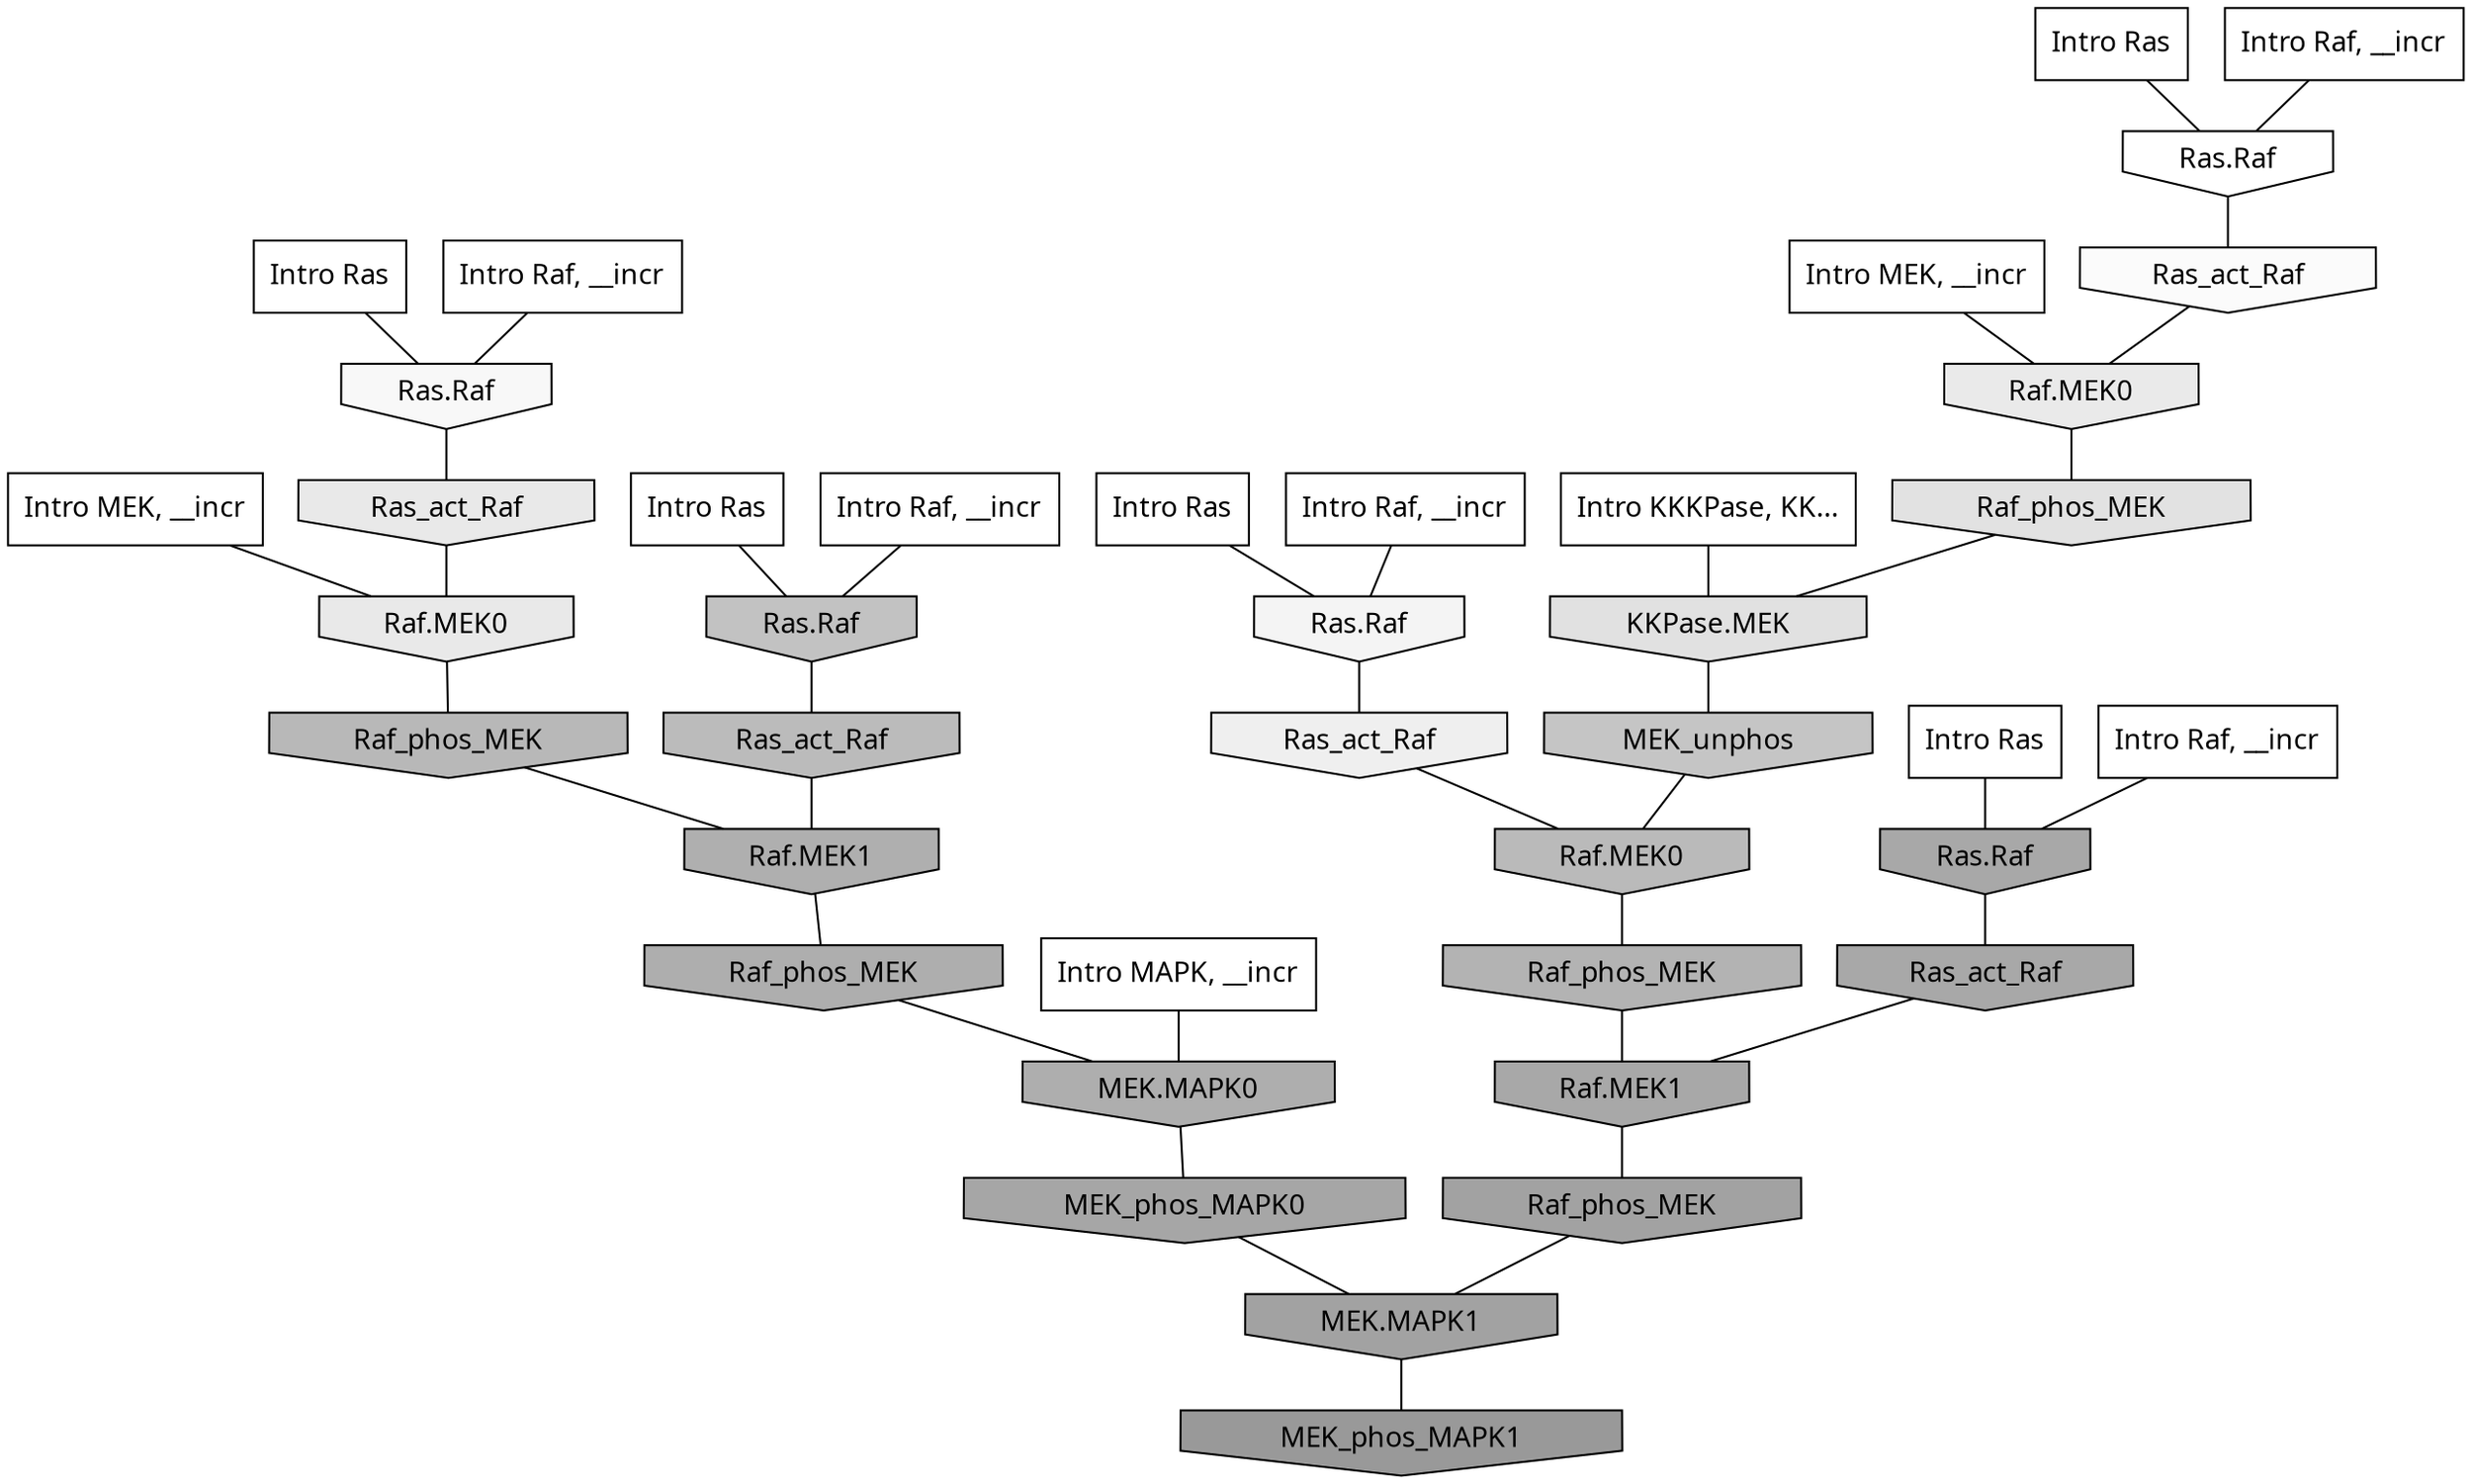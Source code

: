 digraph G{
  rankdir="TB";
  ranksep=0.30;
  node [fontname="CMU Serif"];
  edge [fontname="CMU Serif"];
  
  2 [label="Intro Ras", shape=rectangle, style=filled, fillcolor="0.000 0.000 1.000"]
  
  5 [label="Intro Ras", shape=rectangle, style=filled, fillcolor="0.000 0.000 1.000"]
  
  24 [label="Intro Ras", shape=rectangle, style=filled, fillcolor="0.000 0.000 1.000"]
  
  43 [label="Intro Ras", shape=rectangle, style=filled, fillcolor="0.000 0.000 1.000"]
  
  94 [label="Intro Ras", shape=rectangle, style=filled, fillcolor="0.000 0.000 1.000"]
  
  277 [label="Intro Raf, __incr", shape=rectangle, style=filled, fillcolor="0.000 0.000 1.000"]
  
  411 [label="Intro Raf, __incr", shape=rectangle, style=filled, fillcolor="0.000 0.000 1.000"]
  
  449 [label="Intro Raf, __incr", shape=rectangle, style=filled, fillcolor="0.000 0.000 1.000"]
  
  635 [label="Intro Raf, __incr", shape=rectangle, style=filled, fillcolor="0.000 0.000 1.000"]
  
  802 [label="Intro Raf, __incr", shape=rectangle, style=filled, fillcolor="0.000 0.000 1.000"]
  
  1698 [label="Intro MEK, __incr", shape=rectangle, style=filled, fillcolor="0.000 0.000 1.000"]
  
  2070 [label="Intro MEK, __incr", shape=rectangle, style=filled, fillcolor="0.000 0.000 1.000"]
  
  2484 [label="Intro MAPK, __incr", shape=rectangle, style=filled, fillcolor="0.000 0.000 1.000"]
  
  3192 [label="Intro KKKPase, KK...", shape=rectangle, style=filled, fillcolor="0.000 0.000 1.000"]
  
  3256 [label="Ras.Raf", shape=invhouse, style=filled, fillcolor="0.000 0.000 1.000"]
  
  3404 [label="Ras_act_Raf", shape=invhouse, style=filled, fillcolor="0.000 0.000 0.984"]
  
  3482 [label="Ras.Raf", shape=invhouse, style=filled, fillcolor="0.000 0.000 0.970"]
  
  3562 [label="Ras.Raf", shape=invhouse, style=filled, fillcolor="0.000 0.000 0.957"]
  
  3738 [label="Ras_act_Raf", shape=invhouse, style=filled, fillcolor="0.000 0.000 0.937"]
  
  4035 [label="Raf.MEK0", shape=invhouse, style=filled, fillcolor="0.000 0.000 0.916"]
  
  4057 [label="Ras_act_Raf", shape=invhouse, style=filled, fillcolor="0.000 0.000 0.913"]
  
  4059 [label="Raf.MEK0", shape=invhouse, style=filled, fillcolor="0.000 0.000 0.913"]
  
  4463 [label="Raf_phos_MEK", shape=invhouse, style=filled, fillcolor="0.000 0.000 0.883"]
  
  4481 [label="KKPase.MEK", shape=invhouse, style=filled, fillcolor="0.000 0.000 0.882"]
  
  6206 [label="MEK_unphos", shape=invhouse, style=filled, fillcolor="0.000 0.000 0.771"]
  
  6431 [label="Ras.Raf", shape=invhouse, style=filled, fillcolor="0.000 0.000 0.761"]
  
  7149 [label="Ras_act_Raf", shape=invhouse, style=filled, fillcolor="0.000 0.000 0.733"]
  
  7265 [label="Raf.MEK0", shape=invhouse, style=filled, fillcolor="0.000 0.000 0.728"]
  
  7452 [label="Raf_phos_MEK", shape=invhouse, style=filled, fillcolor="0.000 0.000 0.722"]
  
  8000 [label="Raf_phos_MEK", shape=invhouse, style=filled, fillcolor="0.000 0.000 0.702"]
  
  8505 [label="Raf.MEK1", shape=invhouse, style=filled, fillcolor="0.000 0.000 0.686"]
  
  8599 [label="Raf_phos_MEK", shape=invhouse, style=filled, fillcolor="0.000 0.000 0.682"]
  
  8604 [label="MEK.MAPK0", shape=invhouse, style=filled, fillcolor="0.000 0.000 0.682"]
  
  9338 [label="Ras.Raf", shape=invhouse, style=filled, fillcolor="0.000 0.000 0.660"]
  
  9409 [label="Ras_act_Raf", shape=invhouse, style=filled, fillcolor="0.000 0.000 0.658"]
  
  9419 [label="Raf.MEK1", shape=invhouse, style=filled, fillcolor="0.000 0.000 0.658"]
  
  9839 [label="MEK_phos_MAPK0", shape=invhouse, style=filled, fillcolor="0.000 0.000 0.649"]
  
  10339 [label="Raf_phos_MEK", shape=invhouse, style=filled, fillcolor="0.000 0.000 0.636"]
  
  10341 [label="MEK.MAPK1", shape=invhouse, style=filled, fillcolor="0.000 0.000 0.636"]
  
  12056 [label="MEK_phos_MAPK1", shape=invhouse, style=filled, fillcolor="0.000 0.000 0.600"]
  
  
  10341 -> 12056 [dir=none, color="0.000 0.000 0.000"] 
  10339 -> 10341 [dir=none, color="0.000 0.000 0.000"] 
  9839 -> 10341 [dir=none, color="0.000 0.000 0.000"] 
  9419 -> 10339 [dir=none, color="0.000 0.000 0.000"] 
  9409 -> 9419 [dir=none, color="0.000 0.000 0.000"] 
  9338 -> 9409 [dir=none, color="0.000 0.000 0.000"] 
  8604 -> 9839 [dir=none, color="0.000 0.000 0.000"] 
  8599 -> 8604 [dir=none, color="0.000 0.000 0.000"] 
  8505 -> 8599 [dir=none, color="0.000 0.000 0.000"] 
  8000 -> 9419 [dir=none, color="0.000 0.000 0.000"] 
  7452 -> 8505 [dir=none, color="0.000 0.000 0.000"] 
  7265 -> 8000 [dir=none, color="0.000 0.000 0.000"] 
  7149 -> 8505 [dir=none, color="0.000 0.000 0.000"] 
  6431 -> 7149 [dir=none, color="0.000 0.000 0.000"] 
  6206 -> 7265 [dir=none, color="0.000 0.000 0.000"] 
  4481 -> 6206 [dir=none, color="0.000 0.000 0.000"] 
  4463 -> 4481 [dir=none, color="0.000 0.000 0.000"] 
  4059 -> 7452 [dir=none, color="0.000 0.000 0.000"] 
  4057 -> 4059 [dir=none, color="0.000 0.000 0.000"] 
  4035 -> 4463 [dir=none, color="0.000 0.000 0.000"] 
  3738 -> 7265 [dir=none, color="0.000 0.000 0.000"] 
  3562 -> 3738 [dir=none, color="0.000 0.000 0.000"] 
  3482 -> 4057 [dir=none, color="0.000 0.000 0.000"] 
  3404 -> 4035 [dir=none, color="0.000 0.000 0.000"] 
  3256 -> 3404 [dir=none, color="0.000 0.000 0.000"] 
  3192 -> 4481 [dir=none, color="0.000 0.000 0.000"] 
  2484 -> 8604 [dir=none, color="0.000 0.000 0.000"] 
  2070 -> 4059 [dir=none, color="0.000 0.000 0.000"] 
  1698 -> 4035 [dir=none, color="0.000 0.000 0.000"] 
  802 -> 3482 [dir=none, color="0.000 0.000 0.000"] 
  635 -> 6431 [dir=none, color="0.000 0.000 0.000"] 
  449 -> 9338 [dir=none, color="0.000 0.000 0.000"] 
  411 -> 3562 [dir=none, color="0.000 0.000 0.000"] 
  277 -> 3256 [dir=none, color="0.000 0.000 0.000"] 
  94 -> 3482 [dir=none, color="0.000 0.000 0.000"] 
  43 -> 6431 [dir=none, color="0.000 0.000 0.000"] 
  24 -> 3256 [dir=none, color="0.000 0.000 0.000"] 
  5 -> 9338 [dir=none, color="0.000 0.000 0.000"] 
  2 -> 3562 [dir=none, color="0.000 0.000 0.000"] 
  
  }
